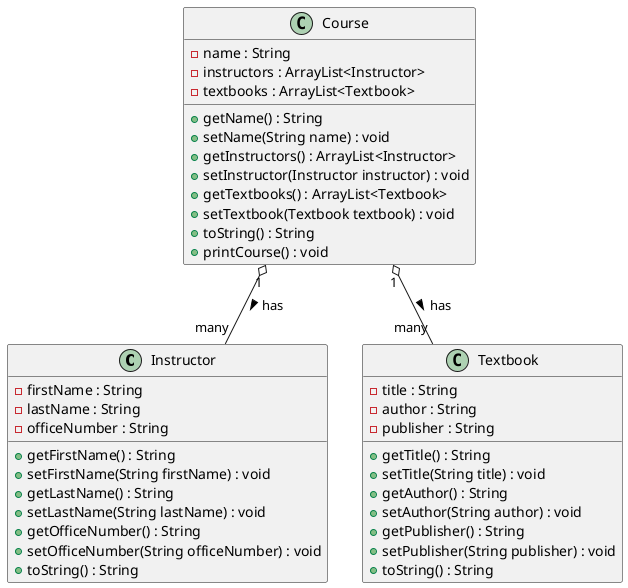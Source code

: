 @startuml

class Instructor
class Textbook
class Course

Course "1" o-- "many" Instructor : has >
Course "1" o-- "many" Textbook : has >

class Instructor {
    - firstName : String
    - lastName : String
    - officeNumber : String

    + getFirstName() : String
    + setFirstName(String firstName) : void
    + getLastName() : String
    + setLastName(String lastName) : void
    + getOfficeNumber() : String
    + setOfficeNumber(String officeNumber) : void
    + toString() : String
}

class Textbook {
    - title : String
    - author : String
    - publisher : String

    + getTitle() : String
    + setTitle(String title) : void
    + getAuthor() : String
    + setAuthor(String author) : void
    + getPublisher() : String
    + setPublisher(String publisher) : void
    + toString() : String
}

class Course {
    - name : String
    - instructors : ArrayList<Instructor>
    - textbooks : ArrayList<Textbook>

    + getName() : String
    + setName(String name) : void
    + getInstructors() : ArrayList<Instructor>
    + setInstructor(Instructor instructor) : void
    + getTextbooks() : ArrayList<Textbook>
    + setTextbook(Textbook textbook) : void
    + toString() : String
    + printCourse() : void
}


@enduml
